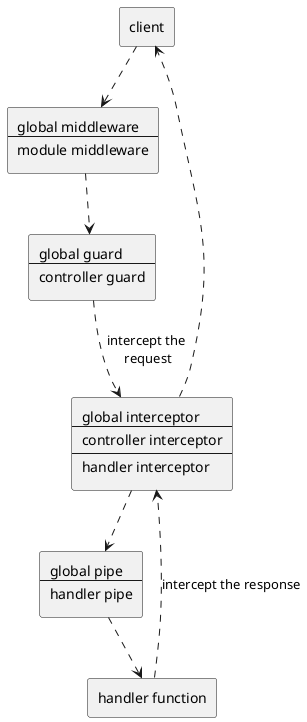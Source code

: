 @startuml componets
agent client as cli

rectangle middleware [
  global middleware
  ----
  module middleware
]

rectangle guard [
  global guard
  ----
  controller guard
]

rectangle interceptor [
  global interceptor
  ----
  controller interceptor
  ----
  handler interceptor
]

rectangle pipe [
  global pipe
  ----
  handler pipe
]

agent "handler function" as handler

cli ..> middleware
middleware ..> guard
guard ..> interceptor : intercept the\n request
interceptor ..> pipe
pipe ..> handler
handler ..> interceptor : intercept the response
interceptor ..> cli

@enduml
